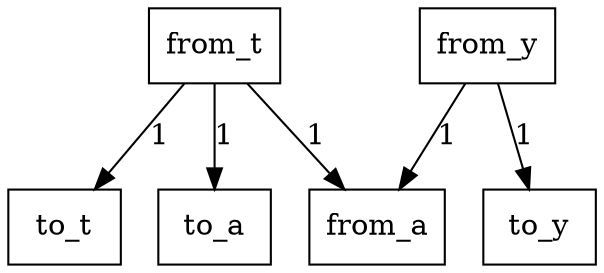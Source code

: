 digraph {
    graph [rankdir=TB
          ,bgcolor=transparent];
    node [shape=box
         ,fillcolor=white
         ,style=filled];
    0 [label=<from_a>];
    1 [label=<from_t>];
    2 [label=<from_y>];
    3 [label=<to_a>];
    4 [label=<to_t>];
    5 [label=<to_y>];
    1 -> 0 [label=1];
    1 -> 3 [label=1];
    1 -> 4 [label=1];
    2 -> 0 [label=1];
    2 -> 5 [label=1];
}